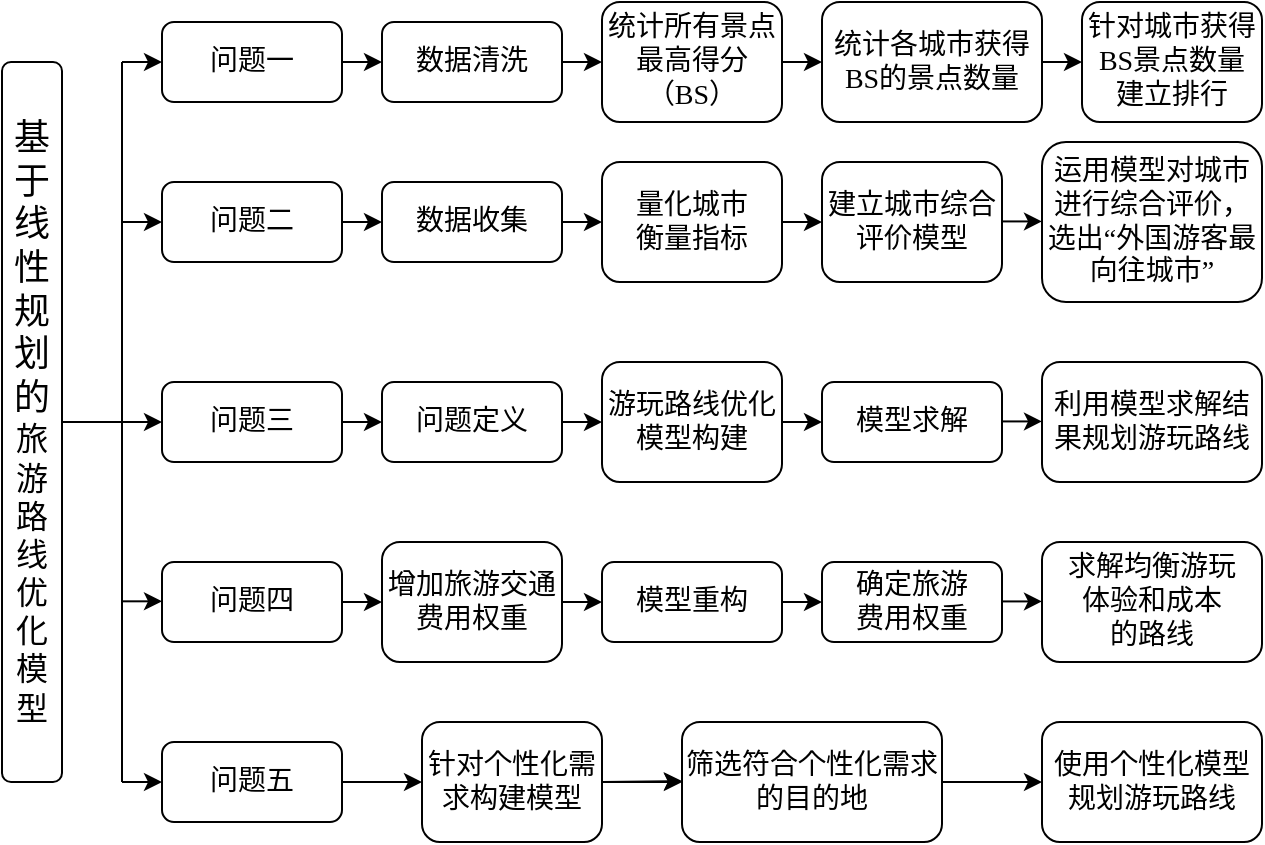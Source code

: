 <mxfile version="24.7.6">
  <diagram name="第 1 页" id="e_22g5U1S9ivuY9E5TBe">
    <mxGraphModel dx="880" dy="474" grid="1" gridSize="10" guides="1" tooltips="1" connect="1" arrows="1" fold="1" page="1" pageScale="1" pageWidth="827" pageHeight="1169" math="0" shadow="0">
      <root>
        <mxCell id="0" />
        <mxCell id="1" parent="0" />
        <mxCell id="0eE-w3rLTAOFp0B8efv9-1" value="&lt;font style=&quot;font-size: 18px;&quot;&gt;基于线性规划的&lt;/font&gt;&lt;span style=&quot;font-size: medium; background-color: initial;&quot;&gt;旅游路线优化模型&lt;/span&gt;" style="rounded=1;whiteSpace=wrap;html=1;" parent="1" vertex="1">
          <mxGeometry x="40" y="160" width="30" height="360" as="geometry" />
        </mxCell>
        <mxCell id="0eE-w3rLTAOFp0B8efv9-7" value="" style="endArrow=none;html=1;rounded=0;" parent="1" edge="1">
          <mxGeometry width="50" height="50" relative="1" as="geometry">
            <mxPoint x="100" y="520" as="sourcePoint" />
            <mxPoint x="100" y="160" as="targetPoint" />
          </mxGeometry>
        </mxCell>
        <mxCell id="0eE-w3rLTAOFp0B8efv9-8" value="" style="endArrow=none;html=1;rounded=0;exitX=1;exitY=0.5;exitDx=0;exitDy=0;" parent="1" source="0eE-w3rLTAOFp0B8efv9-1" edge="1">
          <mxGeometry width="50" height="50" relative="1" as="geometry">
            <mxPoint x="330" y="350" as="sourcePoint" />
            <mxPoint x="100" y="340" as="targetPoint" />
          </mxGeometry>
        </mxCell>
        <mxCell id="0eE-w3rLTAOFp0B8efv9-10" value="" style="endArrow=classic;html=1;rounded=0;" parent="1" edge="1">
          <mxGeometry width="50" height="50" relative="1" as="geometry">
            <mxPoint x="100" y="520" as="sourcePoint" />
            <mxPoint x="120" y="520" as="targetPoint" />
          </mxGeometry>
        </mxCell>
        <mxCell id="0eE-w3rLTAOFp0B8efv9-11" value="" style="endArrow=classic;html=1;rounded=0;" parent="1" edge="1">
          <mxGeometry width="50" height="50" relative="1" as="geometry">
            <mxPoint x="100" y="160" as="sourcePoint" />
            <mxPoint x="120" y="160" as="targetPoint" />
          </mxGeometry>
        </mxCell>
        <mxCell id="0eE-w3rLTAOFp0B8efv9-12" value="" style="endArrow=classic;html=1;rounded=0;" parent="1" edge="1">
          <mxGeometry width="50" height="50" relative="1" as="geometry">
            <mxPoint x="100" y="340" as="sourcePoint" />
            <mxPoint x="120" y="340" as="targetPoint" />
          </mxGeometry>
        </mxCell>
        <mxCell id="0eE-w3rLTAOFp0B8efv9-13" value="" style="endArrow=classic;html=1;rounded=0;" parent="1" edge="1">
          <mxGeometry width="50" height="50" relative="1" as="geometry">
            <mxPoint x="100" y="240" as="sourcePoint" />
            <mxPoint x="120" y="240" as="targetPoint" />
          </mxGeometry>
        </mxCell>
        <mxCell id="0eE-w3rLTAOFp0B8efv9-14" value="" style="endArrow=classic;html=1;rounded=0;" parent="1" edge="1">
          <mxGeometry width="50" height="50" relative="1" as="geometry">
            <mxPoint x="100" y="429.66" as="sourcePoint" />
            <mxPoint x="120" y="429.66" as="targetPoint" />
          </mxGeometry>
        </mxCell>
        <mxCell id="3mXHR_yEGwMdCNcCOuMn-1" value="&lt;font style=&quot;font-size: 14px;&quot; face=&quot;宋体&quot;&gt;问题一&lt;/font&gt;" style="rounded=1;whiteSpace=wrap;html=1;" parent="1" vertex="1">
          <mxGeometry x="120" y="140" width="90" height="40" as="geometry" />
        </mxCell>
        <mxCell id="3mXHR_yEGwMdCNcCOuMn-4" value="&lt;font style=&quot;font-size: 14px;&quot; face=&quot;宋体&quot;&gt;问题二&lt;/font&gt;" style="rounded=1;whiteSpace=wrap;html=1;" parent="1" vertex="1">
          <mxGeometry x="120" y="220" width="90" height="40" as="geometry" />
        </mxCell>
        <mxCell id="3mXHR_yEGwMdCNcCOuMn-5" value="&lt;font style=&quot;font-size: 14px;&quot; face=&quot;宋体&quot;&gt;问题三&lt;/font&gt;" style="rounded=1;whiteSpace=wrap;html=1;" parent="1" vertex="1">
          <mxGeometry x="120" y="320" width="90" height="40" as="geometry" />
        </mxCell>
        <mxCell id="3mXHR_yEGwMdCNcCOuMn-6" value="&lt;font style=&quot;font-size: 14px;&quot; face=&quot;宋体&quot;&gt;问题四&lt;/font&gt;" style="rounded=1;whiteSpace=wrap;html=1;" parent="1" vertex="1">
          <mxGeometry x="120" y="410" width="90" height="40" as="geometry" />
        </mxCell>
        <mxCell id="3mXHR_yEGwMdCNcCOuMn-7" value="&lt;font style=&quot;font-size: 14px;&quot; face=&quot;宋体&quot;&gt;问题五&lt;/font&gt;" style="rounded=1;whiteSpace=wrap;html=1;" parent="1" vertex="1">
          <mxGeometry x="120" y="500" width="90" height="40" as="geometry" />
        </mxCell>
        <mxCell id="3mXHR_yEGwMdCNcCOuMn-8" value="" style="endArrow=classic;html=1;rounded=0;" parent="1" edge="1">
          <mxGeometry width="50" height="50" relative="1" as="geometry">
            <mxPoint x="210" y="160" as="sourcePoint" />
            <mxPoint x="230" y="160" as="targetPoint" />
          </mxGeometry>
        </mxCell>
        <mxCell id="3mXHR_yEGwMdCNcCOuMn-9" value="&lt;font style=&quot;font-size: 14px;&quot; face=&quot;宋体&quot;&gt;数据清洗&lt;/font&gt;" style="rounded=1;whiteSpace=wrap;html=1;" parent="1" vertex="1">
          <mxGeometry x="230" y="140" width="90" height="40" as="geometry" />
        </mxCell>
        <mxCell id="3mXHR_yEGwMdCNcCOuMn-10" value="" style="endArrow=classic;html=1;rounded=0;" parent="1" edge="1">
          <mxGeometry width="50" height="50" relative="1" as="geometry">
            <mxPoint x="320" y="160" as="sourcePoint" />
            <mxPoint x="340" y="160" as="targetPoint" />
          </mxGeometry>
        </mxCell>
        <mxCell id="3mXHR_yEGwMdCNcCOuMn-11" value="&lt;font face=&quot;宋体&quot;&gt;&lt;span style=&quot;font-size: 14px;&quot;&gt;统计所有景点最高&lt;/span&gt;&lt;/font&gt;&lt;span style=&quot;font-size: 14px; font-family: 宋体; background-color: initial;&quot;&gt;得分（BS）&lt;/span&gt;" style="rounded=1;whiteSpace=wrap;html=1;" parent="1" vertex="1">
          <mxGeometry x="340" y="130" width="90" height="60" as="geometry" />
        </mxCell>
        <mxCell id="3mXHR_yEGwMdCNcCOuMn-12" value="" style="endArrow=classic;html=1;rounded=0;" parent="1" edge="1">
          <mxGeometry width="50" height="50" relative="1" as="geometry">
            <mxPoint x="430" y="160" as="sourcePoint" />
            <mxPoint x="450" y="160" as="targetPoint" />
          </mxGeometry>
        </mxCell>
        <mxCell id="3mXHR_yEGwMdCNcCOuMn-13" value="&lt;font face=&quot;宋体&quot;&gt;&lt;span style=&quot;font-size: 14px;&quot;&gt;统计各城市获得&lt;/span&gt;&lt;/font&gt;&lt;span style=&quot;font-size: 14px; font-family: 宋体; background-color: initial;&quot;&gt;BS的景点数量&lt;/span&gt;" style="rounded=1;whiteSpace=wrap;html=1;" parent="1" vertex="1">
          <mxGeometry x="450" y="130" width="110" height="60" as="geometry" />
        </mxCell>
        <mxCell id="3mXHR_yEGwMdCNcCOuMn-14" value="" style="endArrow=classic;html=1;rounded=0;" parent="1" edge="1">
          <mxGeometry width="50" height="50" relative="1" as="geometry">
            <mxPoint x="560" y="160" as="sourcePoint" />
            <mxPoint x="580" y="160" as="targetPoint" />
          </mxGeometry>
        </mxCell>
        <mxCell id="3mXHR_yEGwMdCNcCOuMn-15" value="&lt;font face=&quot;宋体&quot;&gt;&lt;span style=&quot;font-size: 14px;&quot;&gt;针对城市获得BS景点数量&lt;/span&gt;&lt;/font&gt;&lt;div&gt;&lt;font face=&quot;宋体&quot;&gt;&lt;span style=&quot;font-size: 14px;&quot;&gt;建立排行&lt;/span&gt;&lt;/font&gt;&lt;/div&gt;" style="rounded=1;whiteSpace=wrap;html=1;" parent="1" vertex="1">
          <mxGeometry x="580" y="130" width="90" height="60" as="geometry" />
        </mxCell>
        <mxCell id="3mXHR_yEGwMdCNcCOuMn-16" value="" style="endArrow=classic;html=1;rounded=0;" parent="1" edge="1">
          <mxGeometry width="50" height="50" relative="1" as="geometry">
            <mxPoint x="210" y="240" as="sourcePoint" />
            <mxPoint x="230" y="240" as="targetPoint" />
          </mxGeometry>
        </mxCell>
        <mxCell id="3mXHR_yEGwMdCNcCOuMn-17" value="&lt;font style=&quot;font-size: 14px;&quot; face=&quot;宋体&quot;&gt;数据收集&lt;/font&gt;" style="rounded=1;whiteSpace=wrap;html=1;" parent="1" vertex="1">
          <mxGeometry x="230" y="220" width="90" height="40" as="geometry" />
        </mxCell>
        <mxCell id="3mXHR_yEGwMdCNcCOuMn-18" value="" style="endArrow=classic;html=1;rounded=0;" parent="1" edge="1">
          <mxGeometry width="50" height="50" relative="1" as="geometry">
            <mxPoint x="320" y="240" as="sourcePoint" />
            <mxPoint x="340" y="240" as="targetPoint" />
          </mxGeometry>
        </mxCell>
        <mxCell id="3mXHR_yEGwMdCNcCOuMn-19" value="&lt;font face=&quot;宋体&quot;&gt;&lt;span style=&quot;font-size: 14px;&quot;&gt;量化城市&lt;/span&gt;&lt;/font&gt;&lt;div&gt;&lt;font face=&quot;宋体&quot;&gt;&lt;span style=&quot;font-size: 14px;&quot;&gt;衡量指标&lt;/span&gt;&lt;/font&gt;&lt;/div&gt;" style="rounded=1;whiteSpace=wrap;html=1;" parent="1" vertex="1">
          <mxGeometry x="340" y="210" width="90" height="60" as="geometry" />
        </mxCell>
        <mxCell id="3mXHR_yEGwMdCNcCOuMn-20" value="" style="endArrow=classic;html=1;rounded=0;" parent="1" edge="1">
          <mxGeometry width="50" height="50" relative="1" as="geometry">
            <mxPoint x="430" y="240" as="sourcePoint" />
            <mxPoint x="450" y="240" as="targetPoint" />
          </mxGeometry>
        </mxCell>
        <mxCell id="3mXHR_yEGwMdCNcCOuMn-21" value="&lt;font face=&quot;宋体&quot;&gt;&lt;span style=&quot;font-size: 14px;&quot;&gt;建立城市综合&lt;/span&gt;&lt;/font&gt;&lt;div&gt;&lt;font face=&quot;宋体&quot;&gt;&lt;span style=&quot;font-size: 14px;&quot;&gt;评价模型&lt;/span&gt;&lt;/font&gt;&lt;/div&gt;" style="rounded=1;whiteSpace=wrap;html=1;" parent="1" vertex="1">
          <mxGeometry x="450" y="210" width="90" height="60" as="geometry" />
        </mxCell>
        <mxCell id="3mXHR_yEGwMdCNcCOuMn-22" value="" style="endArrow=classic;html=1;rounded=0;" parent="1" edge="1">
          <mxGeometry width="50" height="50" relative="1" as="geometry">
            <mxPoint x="540" y="239.71" as="sourcePoint" />
            <mxPoint x="560" y="239.71" as="targetPoint" />
          </mxGeometry>
        </mxCell>
        <mxCell id="3mXHR_yEGwMdCNcCOuMn-23" value="&lt;font face=&quot;宋体&quot;&gt;&lt;span style=&quot;font-size: 14px;&quot;&gt;运用模型对城市进行综合评价，选出“外国游客最向往城市”&lt;/span&gt;&lt;/font&gt;" style="rounded=1;whiteSpace=wrap;html=1;" parent="1" vertex="1">
          <mxGeometry x="560" y="200" width="110" height="80" as="geometry" />
        </mxCell>
        <mxCell id="-2yQKe1pkINeL-S96GQM-1" value="" style="endArrow=classic;html=1;rounded=0;" parent="1" edge="1">
          <mxGeometry width="50" height="50" relative="1" as="geometry">
            <mxPoint x="210" y="340" as="sourcePoint" />
            <mxPoint x="230" y="340" as="targetPoint" />
          </mxGeometry>
        </mxCell>
        <mxCell id="-2yQKe1pkINeL-S96GQM-2" value="&lt;font style=&quot;font-size: 14px;&quot; face=&quot;宋体&quot;&gt;问题定义&lt;/font&gt;" style="rounded=1;whiteSpace=wrap;html=1;" parent="1" vertex="1">
          <mxGeometry x="230" y="320" width="90" height="40" as="geometry" />
        </mxCell>
        <mxCell id="-2yQKe1pkINeL-S96GQM-3" value="" style="endArrow=classic;html=1;rounded=0;" parent="1" edge="1">
          <mxGeometry width="50" height="50" relative="1" as="geometry">
            <mxPoint x="320" y="340" as="sourcePoint" />
            <mxPoint x="340" y="340" as="targetPoint" />
          </mxGeometry>
        </mxCell>
        <mxCell id="-2yQKe1pkINeL-S96GQM-4" value="&lt;font face=&quot;宋体&quot;&gt;&lt;span style=&quot;font-size: 14px;&quot;&gt;游玩路线优化模型构建&lt;/span&gt;&lt;/font&gt;" style="rounded=1;whiteSpace=wrap;html=1;" parent="1" vertex="1">
          <mxGeometry x="340" y="310" width="90" height="60" as="geometry" />
        </mxCell>
        <mxCell id="-2yQKe1pkINeL-S96GQM-5" value="" style="endArrow=classic;html=1;rounded=0;" parent="1" edge="1">
          <mxGeometry width="50" height="50" relative="1" as="geometry">
            <mxPoint x="430" y="340" as="sourcePoint" />
            <mxPoint x="450" y="340" as="targetPoint" />
          </mxGeometry>
        </mxCell>
        <mxCell id="-2yQKe1pkINeL-S96GQM-6" value="&lt;font face=&quot;宋体&quot;&gt;&lt;span style=&quot;font-size: 14px;&quot;&gt;模型求解&lt;/span&gt;&lt;/font&gt;" style="rounded=1;whiteSpace=wrap;html=1;" parent="1" vertex="1">
          <mxGeometry x="450" y="320" width="90" height="40" as="geometry" />
        </mxCell>
        <mxCell id="-2yQKe1pkINeL-S96GQM-8" value="" style="endArrow=classic;html=1;rounded=0;" parent="1" edge="1">
          <mxGeometry width="50" height="50" relative="1" as="geometry">
            <mxPoint x="540" y="339.71" as="sourcePoint" />
            <mxPoint x="560" y="339.71" as="targetPoint" />
          </mxGeometry>
        </mxCell>
        <mxCell id="-2yQKe1pkINeL-S96GQM-9" value="&lt;font face=&quot;宋体&quot;&gt;&lt;span style=&quot;font-size: 14px;&quot;&gt;利用模型求解结果规划游玩路线&lt;/span&gt;&lt;/font&gt;" style="rounded=1;whiteSpace=wrap;html=1;" parent="1" vertex="1">
          <mxGeometry x="560" y="310" width="110" height="60" as="geometry" />
        </mxCell>
        <mxCell id="lNYdRAfSU6B4RpricAU8-1" value="" style="endArrow=classic;html=1;rounded=0;" edge="1" parent="1">
          <mxGeometry width="50" height="50" relative="1" as="geometry">
            <mxPoint x="210" y="430" as="sourcePoint" />
            <mxPoint x="230" y="430" as="targetPoint" />
          </mxGeometry>
        </mxCell>
        <mxCell id="lNYdRAfSU6B4RpricAU8-2" value="&lt;font style=&quot;font-size: 14px;&quot; face=&quot;宋体&quot;&gt;增加旅游交通费用&lt;/font&gt;&lt;span style=&quot;font-size: 14px; font-family: 宋体; background-color: initial;&quot;&gt;权重&lt;/span&gt;" style="rounded=1;whiteSpace=wrap;html=1;" vertex="1" parent="1">
          <mxGeometry x="230" y="400" width="90" height="60" as="geometry" />
        </mxCell>
        <mxCell id="lNYdRAfSU6B4RpricAU8-3" value="" style="endArrow=classic;html=1;rounded=0;" edge="1" parent="1">
          <mxGeometry width="50" height="50" relative="1" as="geometry">
            <mxPoint x="320" y="430" as="sourcePoint" />
            <mxPoint x="340" y="430" as="targetPoint" />
          </mxGeometry>
        </mxCell>
        <mxCell id="lNYdRAfSU6B4RpricAU8-4" value="&lt;font face=&quot;宋体&quot;&gt;&lt;span style=&quot;font-size: 14px;&quot;&gt;模型重构&lt;/span&gt;&lt;/font&gt;" style="rounded=1;whiteSpace=wrap;html=1;" vertex="1" parent="1">
          <mxGeometry x="340" y="410" width="90" height="40" as="geometry" />
        </mxCell>
        <mxCell id="lNYdRAfSU6B4RpricAU8-5" value="" style="endArrow=classic;html=1;rounded=0;" edge="1" parent="1">
          <mxGeometry width="50" height="50" relative="1" as="geometry">
            <mxPoint x="430" y="430" as="sourcePoint" />
            <mxPoint x="450" y="430" as="targetPoint" />
          </mxGeometry>
        </mxCell>
        <mxCell id="lNYdRAfSU6B4RpricAU8-6" value="&lt;font face=&quot;宋体&quot;&gt;&lt;span style=&quot;font-size: 14px;&quot;&gt;确定旅游&lt;/span&gt;&lt;/font&gt;&lt;div&gt;&lt;font face=&quot;宋体&quot;&gt;&lt;span style=&quot;font-size: 14px;&quot;&gt;费用权重&lt;/span&gt;&lt;/font&gt;&lt;/div&gt;" style="rounded=1;whiteSpace=wrap;html=1;" vertex="1" parent="1">
          <mxGeometry x="450" y="410" width="90" height="40" as="geometry" />
        </mxCell>
        <mxCell id="lNYdRAfSU6B4RpricAU8-7" value="" style="endArrow=classic;html=1;rounded=0;" edge="1" parent="1">
          <mxGeometry width="50" height="50" relative="1" as="geometry">
            <mxPoint x="540" y="429.71" as="sourcePoint" />
            <mxPoint x="560" y="429.71" as="targetPoint" />
          </mxGeometry>
        </mxCell>
        <mxCell id="lNYdRAfSU6B4RpricAU8-8" value="&lt;font face=&quot;宋体&quot;&gt;&lt;span style=&quot;font-size: 14px;&quot;&gt;求解均衡游玩&lt;/span&gt;&lt;/font&gt;&lt;div&gt;&lt;font face=&quot;宋体&quot;&gt;&lt;span style=&quot;font-size: 14px;&quot;&gt;体验和成本&lt;/span&gt;&lt;/font&gt;&lt;/div&gt;&lt;div&gt;&lt;font face=&quot;宋体&quot;&gt;&lt;span style=&quot;font-size: 14px;&quot;&gt;的路线&lt;/span&gt;&lt;/font&gt;&lt;/div&gt;" style="rounded=1;whiteSpace=wrap;html=1;" vertex="1" parent="1">
          <mxGeometry x="560" y="400" width="110" height="60" as="geometry" />
        </mxCell>
        <mxCell id="lNYdRAfSU6B4RpricAU8-9" value="" style="endArrow=classic;html=1;rounded=0;entryX=0;entryY=0.5;entryDx=0;entryDy=0;" edge="1" parent="1" target="lNYdRAfSU6B4RpricAU8-10">
          <mxGeometry width="50" height="50" relative="1" as="geometry">
            <mxPoint x="210" y="520" as="sourcePoint" />
            <mxPoint x="230" y="520" as="targetPoint" />
          </mxGeometry>
        </mxCell>
        <mxCell id="lNYdRAfSU6B4RpricAU8-17" value="" style="edgeStyle=orthogonalEdgeStyle;rounded=0;orthogonalLoop=1;jettySize=auto;html=1;" edge="1" parent="1" source="lNYdRAfSU6B4RpricAU8-10" target="lNYdRAfSU6B4RpricAU8-12">
          <mxGeometry relative="1" as="geometry" />
        </mxCell>
        <mxCell id="lNYdRAfSU6B4RpricAU8-10" value="&lt;font face=&quot;宋体&quot;&gt;&lt;span style=&quot;font-size: 14px;&quot;&gt;针对个性化需求构建模型&lt;/span&gt;&lt;/font&gt;" style="rounded=1;whiteSpace=wrap;html=1;" vertex="1" parent="1">
          <mxGeometry x="250" y="490" width="90" height="60" as="geometry" />
        </mxCell>
        <mxCell id="lNYdRAfSU6B4RpricAU8-11" value="" style="endArrow=classic;html=1;rounded=0;" edge="1" parent="1">
          <mxGeometry width="50" height="50" relative="1" as="geometry">
            <mxPoint x="340" y="520" as="sourcePoint" />
            <mxPoint x="380" y="519.5" as="targetPoint" />
          </mxGeometry>
        </mxCell>
        <mxCell id="lNYdRAfSU6B4RpricAU8-12" value="&lt;font face=&quot;宋体&quot;&gt;&lt;span style=&quot;font-size: 14px;&quot;&gt;筛选符合个性化需求的&lt;/span&gt;&lt;/font&gt;&lt;span style=&quot;font-size: 14px; font-family: 宋体; background-color: initial;&quot;&gt;目的地&lt;/span&gt;" style="rounded=1;whiteSpace=wrap;html=1;" vertex="1" parent="1">
          <mxGeometry x="380" y="490" width="130" height="60" as="geometry" />
        </mxCell>
        <mxCell id="lNYdRAfSU6B4RpricAU8-13" value="" style="endArrow=classic;html=1;rounded=0;" edge="1" parent="1">
          <mxGeometry width="50" height="50" relative="1" as="geometry">
            <mxPoint x="500" y="520" as="sourcePoint" />
            <mxPoint x="500" y="520" as="targetPoint" />
          </mxGeometry>
        </mxCell>
        <mxCell id="lNYdRAfSU6B4RpricAU8-14" value="&lt;font face=&quot;宋体&quot;&gt;&lt;span style=&quot;font-size: 14px;&quot;&gt;使用个性化模型规划游玩路线&lt;/span&gt;&lt;/font&gt;" style="rounded=1;whiteSpace=wrap;html=1;" vertex="1" parent="1">
          <mxGeometry x="560" y="490" width="110" height="60" as="geometry" />
        </mxCell>
        <mxCell id="lNYdRAfSU6B4RpricAU8-18" value="" style="endArrow=classic;html=1;rounded=0;exitX=1;exitY=0.5;exitDx=0;exitDy=0;entryX=0;entryY=0.5;entryDx=0;entryDy=0;" edge="1" parent="1" source="lNYdRAfSU6B4RpricAU8-12" target="lNYdRAfSU6B4RpricAU8-14">
          <mxGeometry width="50" height="50" relative="1" as="geometry">
            <mxPoint x="350" y="530" as="sourcePoint" />
            <mxPoint x="390" y="529.5" as="targetPoint" />
          </mxGeometry>
        </mxCell>
      </root>
    </mxGraphModel>
  </diagram>
</mxfile>
